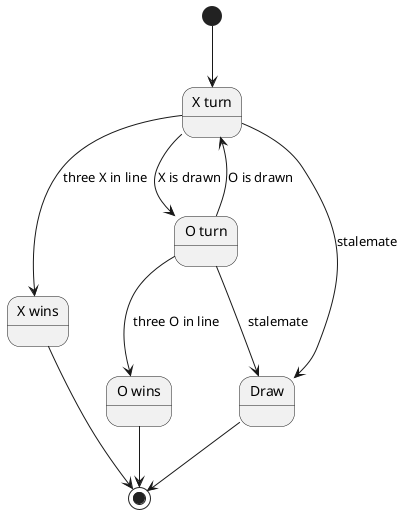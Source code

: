 @startuml
state X as "X turn"
state O as "O turn"
state Xwins as "X wins" <<final>>
state Owins as "O wins"
state Draw as "Draw"
[*] --> X

X --> O: X is drawn
X --> Xwins: three X in line
X --> Draw: stalemate
Draw --> [*]
Xwins --> [*]
O --> X: O is drawn
O --> Owins: three O in line
O --> Draw: stalemate
Owins --> [*]
@enduml